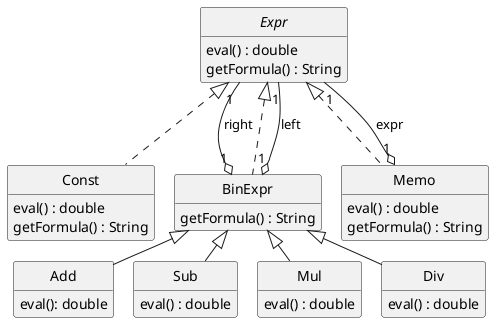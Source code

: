@startuml
'https://plantuml.com/class-diagram

skinparam nodesep 20
skinparam ranksep 20
skinparam classAttributeIconSize 0
hide empty members
skinparam style strictuml
'hide circle

'interfaces and classes

interface Expr {
    eval() : double
    getFormula() : String
}

class BinExpr {
    getFormula() : String
}

class Memo {
    eval() : double
    getFormula() : String
}

class Add {
    eval(): double
}

class Sub {
    eval() : double
}
class Mul {
    eval() : double
}

class Div {
    eval() : double
}

class Const {
    eval() : double
    getFormula() : String
}

'implementation relations
Expr <|.... BinExpr
Expr <|.... Const
Expr <|.... Memo

'inheritance relations
BinExpr <|-- Add
BinExpr <|-- Sub
BinExpr <|-- Mul
BinExpr <|-- Div

'composition relations
BinExpr "1" o-- "1" Expr : left
BinExpr "1" o-- "1" Expr : right
Memo    "1" o-- "1" Expr : expr
@enduml